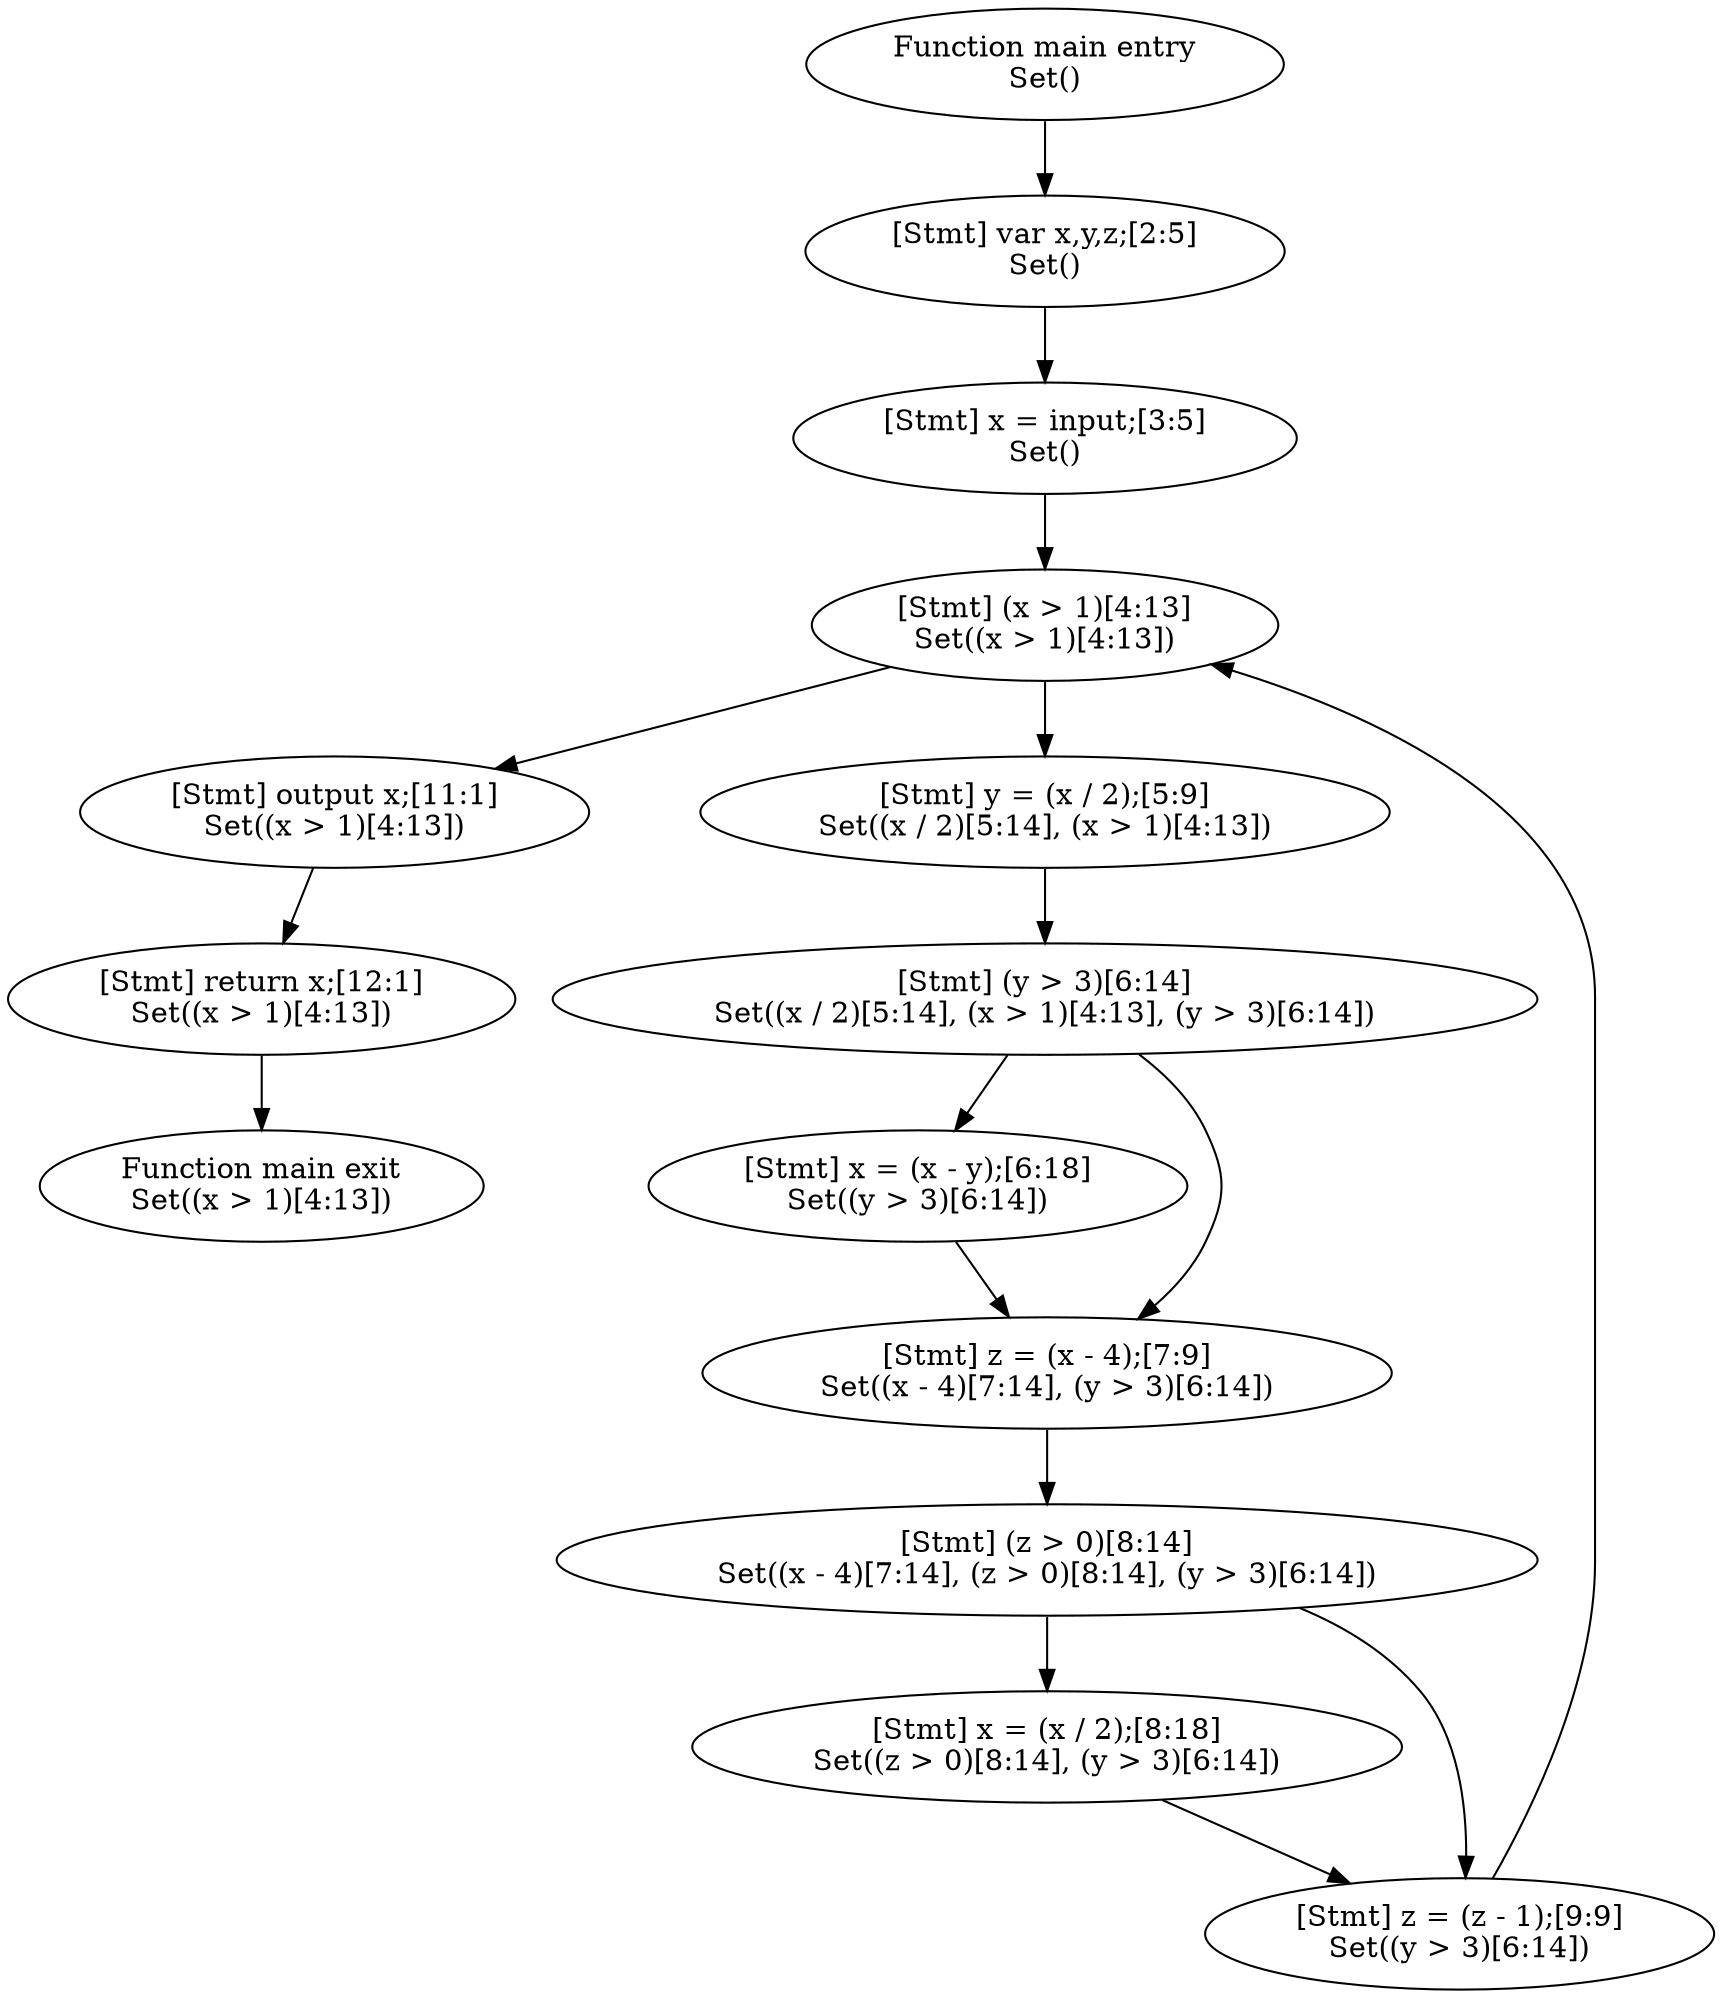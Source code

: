 digraph CFG{entry1_1[label="Function main entry\nSet()"]
exit1_1[label="Function main exit\nSet((x \> 1)[4:13])"]
real13_4[label="[Stmt] (x \> 1)[4:13]\nSet((x \> 1)[4:13])"]
real14_6[label="[Stmt] (y \> 3)[6:14]\nSet((x / 2)[5:14], (x \> 1)[4:13], (y \> 3)[6:14])"]
real14_8[label="[Stmt] (z \> 0)[8:14]\nSet((x - 4)[7:14], (z \> 0)[8:14], (y \> 3)[6:14])"]
real18_6[label="[Stmt] x = (x - y);[6:18]\nSet((y \> 3)[6:14])"]
real18_8[label="[Stmt] x = (x / 2);[8:18]\nSet((z \> 0)[8:14], (y \> 3)[6:14])"]
real1_11[label="[Stmt] output x;[11:1]\nSet((x \> 1)[4:13])"]
real1_12[label="[Stmt] return x;[12:1]\nSet((x \> 1)[4:13])"]
real5_2[label="[Stmt] var x,y,z;[2:5]\nSet()"]
real5_3[label="[Stmt] x = input;[3:5]\nSet()"]
real9_5[label="[Stmt] y = (x / 2);[5:9]\nSet((x / 2)[5:14], (x \> 1)[4:13])"]
real9_7[label="[Stmt] z = (x - 4);[7:9]\nSet((x - 4)[7:14], (y \> 3)[6:14])"]
real9_9[label="[Stmt] z = (z - 1);[9:9]\nSet((y \> 3)[6:14])"]
entry1_1 -> real5_2[label=""]
real13_4 -> real1_11[label=""]
real13_4 -> real9_5[label=""]
real14_6 -> real18_6[label=""]
real14_6 -> real9_7[label=""]
real14_8 -> real18_8[label=""]
real14_8 -> real9_9[label=""]
real18_6 -> real9_7[label=""]
real18_8 -> real9_9[label=""]
real1_11 -> real1_12[label=""]
real1_12 -> exit1_1[label=""]
real5_2 -> real5_3[label=""]
real5_3 -> real13_4[label=""]
real9_5 -> real14_6[label=""]
real9_7 -> real14_8[label=""]
real9_9 -> real13_4[label=""]
}